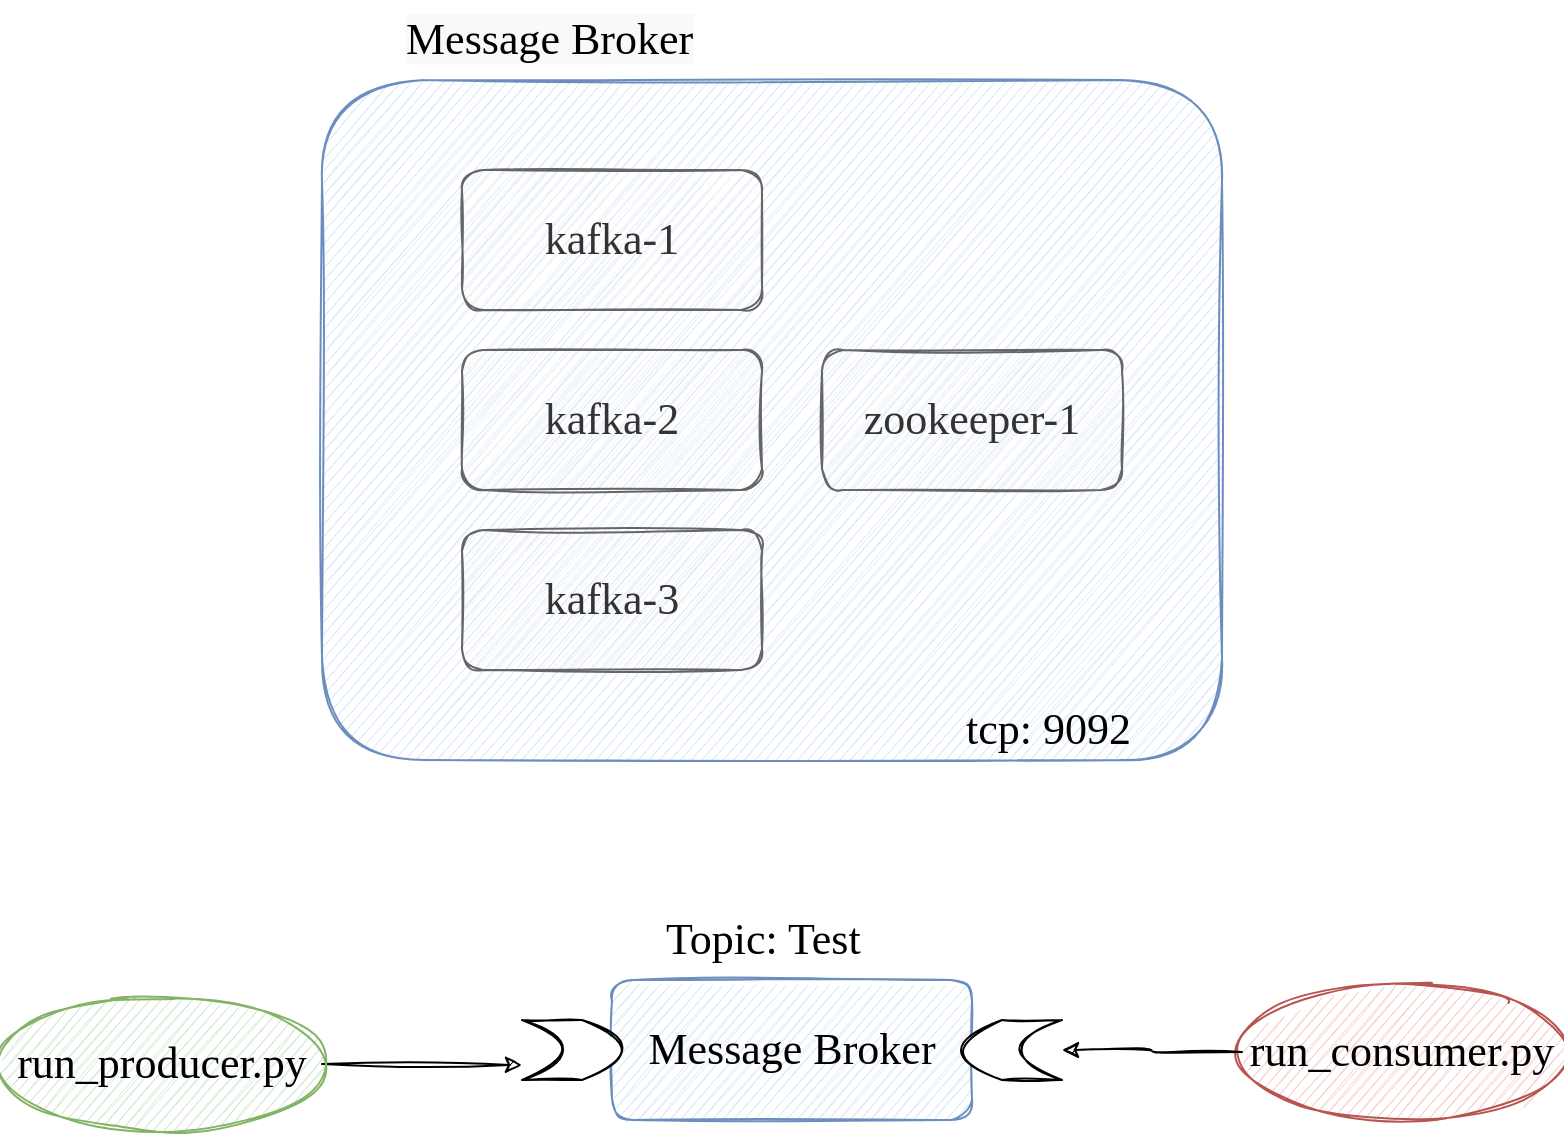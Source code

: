 <mxfile version="19.0.2" type="device"><diagram id="_5LKzR2ih6ebbHFTQeTB" name="Page-1"><mxGraphModel dx="1185" dy="732" grid="1" gridSize="10" guides="1" tooltips="1" connect="1" arrows="1" fold="1" page="1" pageScale="1" pageWidth="1100" pageHeight="850" math="0" shadow="0"><root><mxCell id="0"/><mxCell id="1" parent="0"/><mxCell id="9SJyDUYfIpMEJ8c8dawO-1" value="" style="rounded=1;whiteSpace=wrap;html=1;fontFamily=Kalam;fontSource=https%3A%2F%2Ffonts.googleapis.com%2Fcss%3Ffamily%3DKalam;fontSize=22;sketch=1;fillColor=#dae8fc;strokeColor=#6c8ebf;" parent="1" vertex="1"><mxGeometry x="390" y="90" width="450" height="340" as="geometry"/></mxCell><mxCell id="9SJyDUYfIpMEJ8c8dawO-2" value="zookeeper-1" style="rounded=1;whiteSpace=wrap;html=1;fontFamily=Kalam;fontSource=https%3A%2F%2Ffonts.googleapis.com%2Fcss%3Ffamily%3DKalam;fontSize=22;sketch=1;fillColor=#f5f5f5;fontColor=#333333;strokeColor=#666666;" parent="1" vertex="1"><mxGeometry x="640" y="225" width="150" height="70" as="geometry"/></mxCell><mxCell id="9SJyDUYfIpMEJ8c8dawO-10" value="" style="edgeStyle=orthogonalEdgeStyle;rounded=0;sketch=1;orthogonalLoop=1;jettySize=auto;html=1;fontFamily=Kalam;fontSource=https%3A%2F%2Ffonts.googleapis.com%2Fcss%3Ffamily%3DKalam;fontSize=22;curved=1;entryX=1;entryY=0.25;entryDx=0;entryDy=0;exitX=1;exitY=0.5;exitDx=0;exitDy=0;" parent="1" source="bsygeO4V6RRzZP-vC90g-13" target="bsygeO4V6RRzZP-vC90g-10" edge="1"><mxGeometry relative="1" as="geometry"><mxPoint x="330" y="790" as="sourcePoint"/><mxPoint x="295" y="729" as="targetPoint"/></mxGeometry></mxCell><mxCell id="bsygeO4V6RRzZP-vC90g-3" value="kafka-1" style="rounded=1;whiteSpace=wrap;html=1;fontFamily=Kalam;fontSource=https%3A%2F%2Ffonts.googleapis.com%2Fcss%3Ffamily%3DKalam;fontSize=22;sketch=1;fillColor=#f5f5f5;fontColor=#333333;strokeColor=#666666;" vertex="1" parent="1"><mxGeometry x="460" y="135" width="150" height="70" as="geometry"/></mxCell><mxCell id="bsygeO4V6RRzZP-vC90g-4" value="kafka-2" style="rounded=1;whiteSpace=wrap;html=1;fontFamily=Kalam;fontSource=https%3A%2F%2Ffonts.googleapis.com%2Fcss%3Ffamily%3DKalam;fontSize=22;sketch=1;fillColor=#f5f5f5;fontColor=#333333;strokeColor=#666666;" vertex="1" parent="1"><mxGeometry x="460" y="225" width="150" height="70" as="geometry"/></mxCell><mxCell id="bsygeO4V6RRzZP-vC90g-5" value="kafka-3" style="rounded=1;whiteSpace=wrap;html=1;fontFamily=Kalam;fontSource=https%3A%2F%2Ffonts.googleapis.com%2Fcss%3Ffamily%3DKalam;fontSize=22;sketch=1;fillColor=#f5f5f5;fontColor=#333333;strokeColor=#666666;" vertex="1" parent="1"><mxGeometry x="460" y="315" width="150" height="70" as="geometry"/></mxCell><mxCell id="bsygeO4V6RRzZP-vC90g-7" value="&lt;span style=&quot;color: rgb(0, 0, 0); font-family: Kalam; font-size: 22px; font-style: normal; font-variant-ligatures: normal; font-variant-caps: normal; font-weight: 400; letter-spacing: normal; orphans: 2; text-align: center; text-indent: 0px; text-transform: none; widows: 2; word-spacing: 0px; -webkit-text-stroke-width: 0px; background-color: rgb(248, 249, 250); text-decoration-thickness: initial; text-decoration-style: initial; text-decoration-color: initial; float: none; display: inline !important;&quot;&gt;Message Broker&lt;/span&gt;" style="text;whiteSpace=wrap;html=1;" vertex="1" parent="1"><mxGeometry x="430" y="50" width="170" height="30" as="geometry"/></mxCell><mxCell id="bsygeO4V6RRzZP-vC90g-8" value="Message Broker" style="rounded=1;whiteSpace=wrap;html=1;fontFamily=Kalam;fontSource=https%3A%2F%2Ffonts.googleapis.com%2Fcss%3Ffamily%3DKalam;fontSize=22;sketch=1;fillColor=#dae8fc;strokeColor=#6c8ebf;" vertex="1" parent="1"><mxGeometry x="535" y="540" width="180" height="70" as="geometry"/></mxCell><mxCell id="bsygeO4V6RRzZP-vC90g-9" value="" style="shape=dataStorage;whiteSpace=wrap;html=1;fixedSize=1;sketch=1;" vertex="1" parent="1"><mxGeometry x="710" y="560" width="50" height="30" as="geometry"/></mxCell><mxCell id="bsygeO4V6RRzZP-vC90g-10" value="" style="shape=dataStorage;whiteSpace=wrap;html=1;fixedSize=1;sketch=1;rotation=-180;" vertex="1" parent="1"><mxGeometry x="490" y="560" width="50" height="30" as="geometry"/></mxCell><mxCell id="bsygeO4V6RRzZP-vC90g-12" value="&lt;div style=&quot;text-align: center;&quot;&gt;&lt;span style=&quot;background-color: initial; font-size: 22px;&quot;&gt;&lt;font face=&quot;Kalam&quot;&gt;Topic: Test&lt;/font&gt;&lt;/span&gt;&lt;/div&gt;" style="text;whiteSpace=wrap;html=1;" vertex="1" parent="1"><mxGeometry x="560" y="500" width="170" height="30" as="geometry"/></mxCell><mxCell id="bsygeO4V6RRzZP-vC90g-16" value="" style="edgeStyle=orthogonalEdgeStyle;rounded=0;orthogonalLoop=1;jettySize=auto;html=1;strokeColor=none;" edge="1" parent="1" source="bsygeO4V6RRzZP-vC90g-13" target="bsygeO4V6RRzZP-vC90g-10"><mxGeometry relative="1" as="geometry"/></mxCell><mxCell id="bsygeO4V6RRzZP-vC90g-13" value="run_producer.py" style="ellipse;whiteSpace=wrap;html=1;fontSize=22;fontFamily=Kalam;rounded=1;fontSource=https%3A%2F%2Ffonts.googleapis.com%2Fcss%3Ffamily%3DKalam;sketch=1;fillColor=#d5e8d4;strokeColor=#82b366;" vertex="1" parent="1"><mxGeometry x="230" y="547" width="160" height="70" as="geometry"/></mxCell><mxCell id="bsygeO4V6RRzZP-vC90g-14" value="run_consumer.py" style="ellipse;whiteSpace=wrap;html=1;fontSize=22;fontFamily=Kalam;rounded=1;fontSource=https%3A%2F%2Ffonts.googleapis.com%2Fcss%3Ffamily%3DKalam;sketch=1;fillColor=#f8cecc;strokeColor=#b85450;" vertex="1" parent="1"><mxGeometry x="850" y="541" width="160" height="70" as="geometry"/></mxCell><mxCell id="bsygeO4V6RRzZP-vC90g-18" value="" style="edgeStyle=orthogonalEdgeStyle;rounded=0;sketch=1;orthogonalLoop=1;jettySize=auto;html=1;fontFamily=Kalam;fontSource=https%3A%2F%2Ffonts.googleapis.com%2Fcss%3Ffamily%3DKalam;fontSize=22;curved=1;entryX=1;entryY=0.5;entryDx=0;entryDy=0;exitX=0;exitY=0.5;exitDx=0;exitDy=0;" edge="1" parent="1" source="bsygeO4V6RRzZP-vC90g-14" target="bsygeO4V6RRzZP-vC90g-9"><mxGeometry relative="1" as="geometry"><mxPoint x="400.0" y="592" as="sourcePoint"/><mxPoint x="500" y="592.5" as="targetPoint"/></mxGeometry></mxCell><mxCell id="bsygeO4V6RRzZP-vC90g-20" value="&lt;div style=&quot;text-align: center;&quot;&gt;&lt;span style=&quot;background-color: initial; font-size: 22px;&quot;&gt;&lt;font face=&quot;Kalam&quot;&gt;tcp: 9092&lt;/font&gt;&lt;/span&gt;&lt;/div&gt;" style="text;whiteSpace=wrap;html=1;" vertex="1" parent="1"><mxGeometry x="710" y="395" width="100" height="30" as="geometry"/></mxCell></root></mxGraphModel></diagram></mxfile>